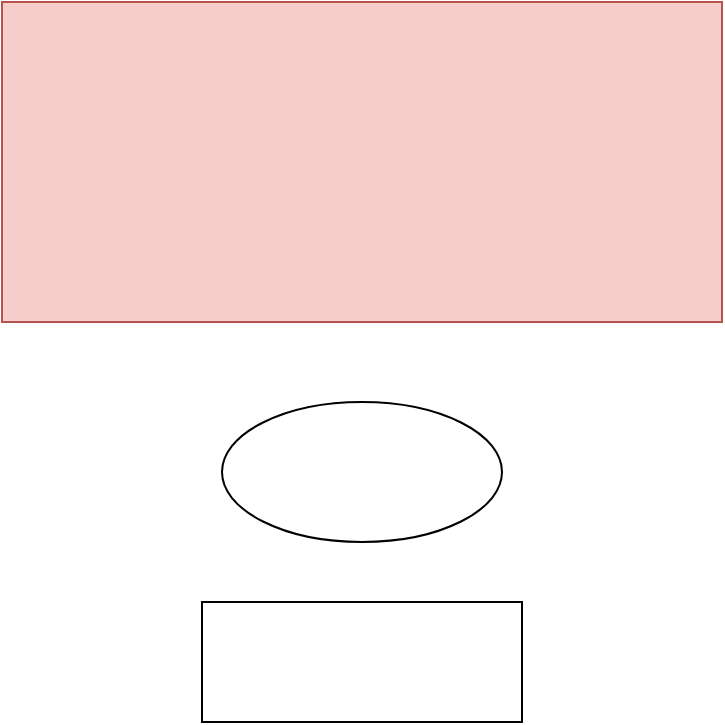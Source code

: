 <mxfile version="13.8.8" type="github">
  <diagram id="7c5AL3vL01Ej-wwChA5E" name="Page-1">
    <mxGraphModel dx="782" dy="1638" grid="1" gridSize="10" guides="1" tooltips="1" connect="1" arrows="1" fold="1" page="1" pageScale="1" pageWidth="827" pageHeight="1169" math="0" shadow="0">
      <root>
        <mxCell id="0" />
        <mxCell id="1" parent="0" />
        <mxCell id="VhYxTjvQ0iPO69lBNDAt-1" value="" style="ellipse;whiteSpace=wrap;html=1;" vertex="1" parent="1">
          <mxGeometry x="300" y="40" width="140" height="70" as="geometry" />
        </mxCell>
        <mxCell id="VhYxTjvQ0iPO69lBNDAt-2" value="" style="rounded=0;whiteSpace=wrap;html=1;" vertex="1" parent="1">
          <mxGeometry x="290" y="140" width="160" height="60" as="geometry" />
        </mxCell>
        <mxCell id="VhYxTjvQ0iPO69lBNDAt-3" value="" style="rounded=0;whiteSpace=wrap;html=1;fillColor=#f8cecc;strokeColor=#b85450;" vertex="1" parent="1">
          <mxGeometry x="190" y="-160" width="360" height="160" as="geometry" />
        </mxCell>
      </root>
    </mxGraphModel>
  </diagram>
</mxfile>

